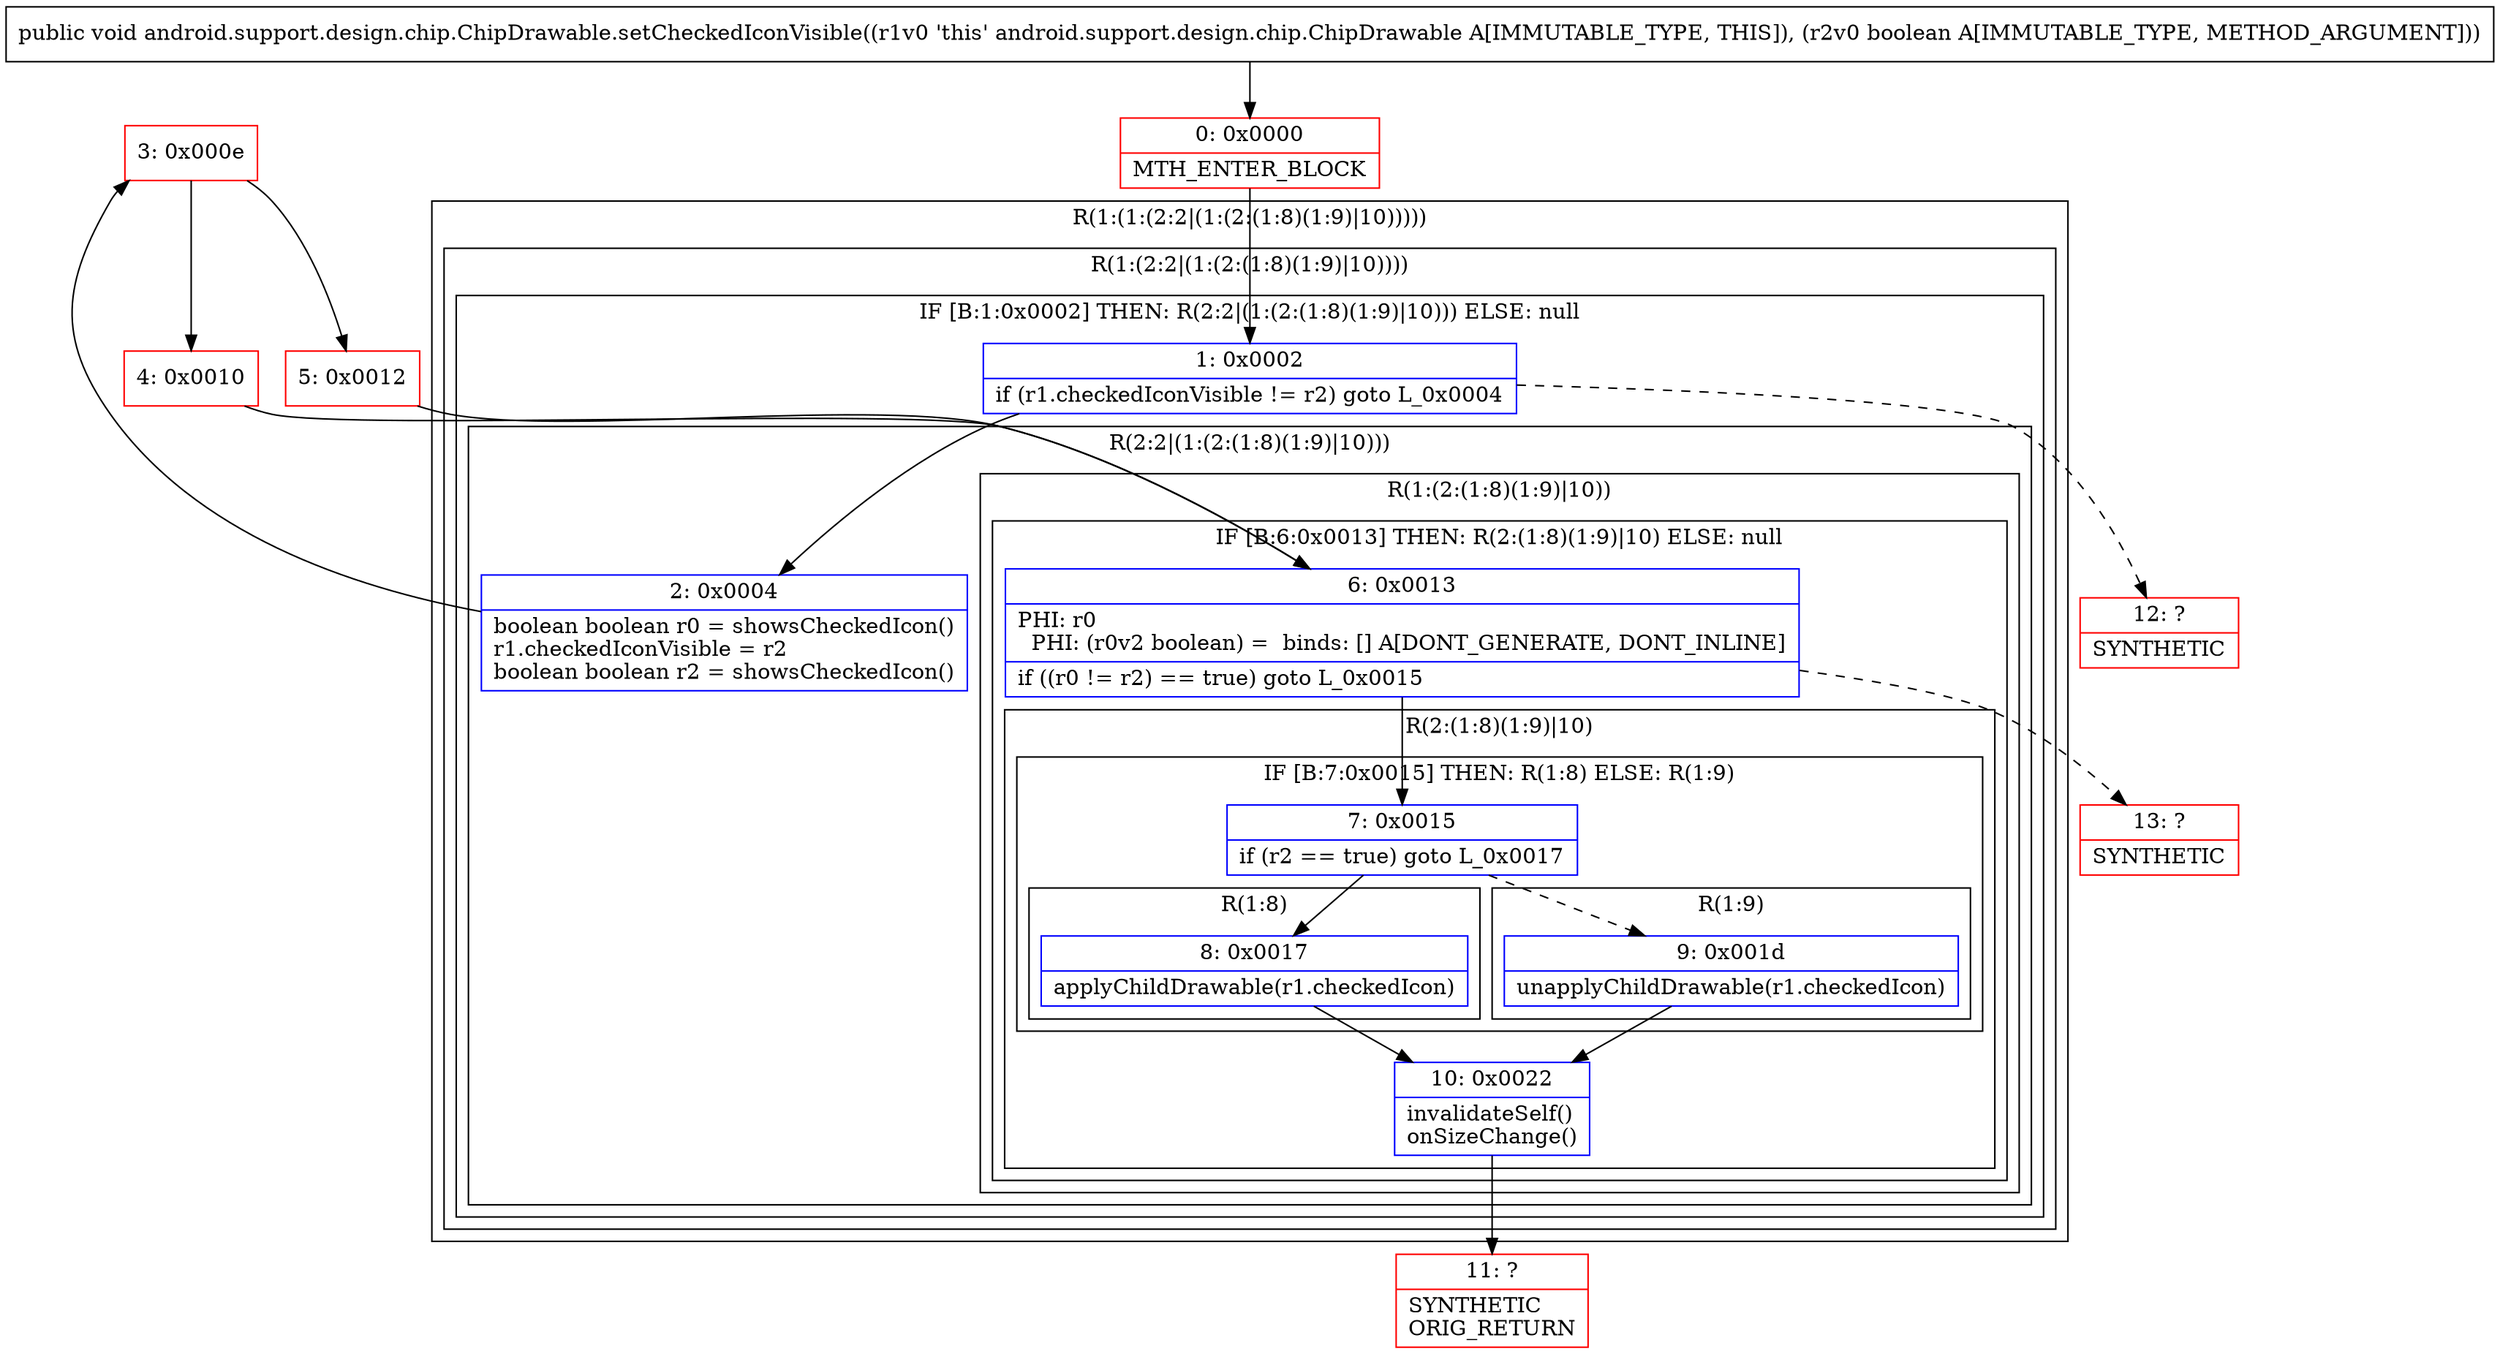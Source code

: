 digraph "CFG forandroid.support.design.chip.ChipDrawable.setCheckedIconVisible(Z)V" {
subgraph cluster_Region_1313882135 {
label = "R(1:(1:(2:2|(1:(2:(1:8)(1:9)|10)))))";
node [shape=record,color=blue];
subgraph cluster_Region_1549589319 {
label = "R(1:(2:2|(1:(2:(1:8)(1:9)|10))))";
node [shape=record,color=blue];
subgraph cluster_IfRegion_1417012495 {
label = "IF [B:1:0x0002] THEN: R(2:2|(1:(2:(1:8)(1:9)|10))) ELSE: null";
node [shape=record,color=blue];
Node_1 [shape=record,label="{1\:\ 0x0002|if (r1.checkedIconVisible != r2) goto L_0x0004\l}"];
subgraph cluster_Region_441700689 {
label = "R(2:2|(1:(2:(1:8)(1:9)|10)))";
node [shape=record,color=blue];
Node_2 [shape=record,label="{2\:\ 0x0004|boolean boolean r0 = showsCheckedIcon()\lr1.checkedIconVisible = r2\lboolean boolean r2 = showsCheckedIcon()\l}"];
subgraph cluster_Region_203705818 {
label = "R(1:(2:(1:8)(1:9)|10))";
node [shape=record,color=blue];
subgraph cluster_IfRegion_338031424 {
label = "IF [B:6:0x0013] THEN: R(2:(1:8)(1:9)|10) ELSE: null";
node [shape=record,color=blue];
Node_6 [shape=record,label="{6\:\ 0x0013|PHI: r0 \l  PHI: (r0v2 boolean) =  binds: [] A[DONT_GENERATE, DONT_INLINE]\l|if ((r0 != r2) == true) goto L_0x0015\l}"];
subgraph cluster_Region_1077474481 {
label = "R(2:(1:8)(1:9)|10)";
node [shape=record,color=blue];
subgraph cluster_IfRegion_2068893199 {
label = "IF [B:7:0x0015] THEN: R(1:8) ELSE: R(1:9)";
node [shape=record,color=blue];
Node_7 [shape=record,label="{7\:\ 0x0015|if (r2 == true) goto L_0x0017\l}"];
subgraph cluster_Region_2055506194 {
label = "R(1:8)";
node [shape=record,color=blue];
Node_8 [shape=record,label="{8\:\ 0x0017|applyChildDrawable(r1.checkedIcon)\l}"];
}
subgraph cluster_Region_19027664 {
label = "R(1:9)";
node [shape=record,color=blue];
Node_9 [shape=record,label="{9\:\ 0x001d|unapplyChildDrawable(r1.checkedIcon)\l}"];
}
}
Node_10 [shape=record,label="{10\:\ 0x0022|invalidateSelf()\lonSizeChange()\l}"];
}
}
}
}
}
}
}
Node_0 [shape=record,color=red,label="{0\:\ 0x0000|MTH_ENTER_BLOCK\l}"];
Node_3 [shape=record,color=red,label="{3\:\ 0x000e}"];
Node_4 [shape=record,color=red,label="{4\:\ 0x0010}"];
Node_5 [shape=record,color=red,label="{5\:\ 0x0012}"];
Node_11 [shape=record,color=red,label="{11\:\ ?|SYNTHETIC\lORIG_RETURN\l}"];
Node_12 [shape=record,color=red,label="{12\:\ ?|SYNTHETIC\l}"];
Node_13 [shape=record,color=red,label="{13\:\ ?|SYNTHETIC\l}"];
MethodNode[shape=record,label="{public void android.support.design.chip.ChipDrawable.setCheckedIconVisible((r1v0 'this' android.support.design.chip.ChipDrawable A[IMMUTABLE_TYPE, THIS]), (r2v0 boolean A[IMMUTABLE_TYPE, METHOD_ARGUMENT])) }"];
MethodNode -> Node_0;
Node_1 -> Node_2;
Node_1 -> Node_12[style=dashed];
Node_2 -> Node_3;
Node_6 -> Node_7;
Node_6 -> Node_13[style=dashed];
Node_7 -> Node_8;
Node_7 -> Node_9[style=dashed];
Node_8 -> Node_10;
Node_9 -> Node_10;
Node_10 -> Node_11;
Node_0 -> Node_1;
Node_3 -> Node_4;
Node_3 -> Node_5;
Node_4 -> Node_6;
Node_5 -> Node_6;
}

